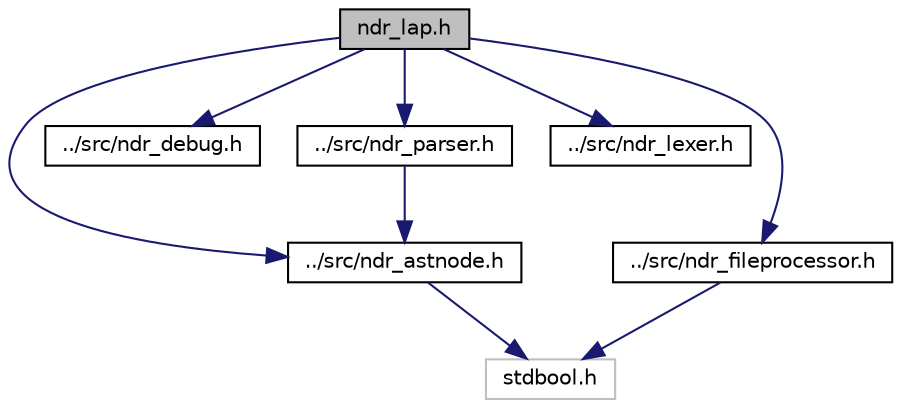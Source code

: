 digraph "ndr_lap.h"
{
 // LATEX_PDF_SIZE
  edge [fontname="Helvetica",fontsize="10",labelfontname="Helvetica",labelfontsize="10"];
  node [fontname="Helvetica",fontsize="10",shape=record];
  Node1 [label="ndr_lap.h",height=0.2,width=0.4,color="black", fillcolor="grey75", style="filled", fontcolor="black",tooltip=" "];
  Node1 -> Node2 [color="midnightblue",fontsize="10",style="solid",fontname="Helvetica"];
  Node2 [label="../src/ndr_astnode.h",height=0.2,width=0.4,color="black", fillcolor="white", style="filled",URL="$ndr__astnode_8h.html",tooltip=" "];
  Node2 -> Node3 [color="midnightblue",fontsize="10",style="solid",fontname="Helvetica"];
  Node3 [label="stdbool.h",height=0.2,width=0.4,color="grey75", fillcolor="white", style="filled",tooltip=" "];
  Node1 -> Node4 [color="midnightblue",fontsize="10",style="solid",fontname="Helvetica"];
  Node4 [label="../src/ndr_debug.h",height=0.2,width=0.4,color="black", fillcolor="white", style="filled",URL="$ndr__debug_8h.html",tooltip=" "];
  Node1 -> Node5 [color="midnightblue",fontsize="10",style="solid",fontname="Helvetica"];
  Node5 [label="../src/ndr_fileprocessor.h",height=0.2,width=0.4,color="black", fillcolor="white", style="filled",URL="$ndr__fileprocessor_8h.html",tooltip=" "];
  Node5 -> Node3 [color="midnightblue",fontsize="10",style="solid",fontname="Helvetica"];
  Node1 -> Node6 [color="midnightblue",fontsize="10",style="solid",fontname="Helvetica"];
  Node6 [label="../src/ndr_lexer.h",height=0.2,width=0.4,color="black", fillcolor="white", style="filled",URL="$ndr__lexer_8h.html",tooltip=" "];
  Node1 -> Node7 [color="midnightblue",fontsize="10",style="solid",fontname="Helvetica"];
  Node7 [label="../src/ndr_parser.h",height=0.2,width=0.4,color="black", fillcolor="white", style="filled",URL="$ndr__parser_8h.html",tooltip=" "];
  Node7 -> Node2 [color="midnightblue",fontsize="10",style="solid",fontname="Helvetica"];
}
